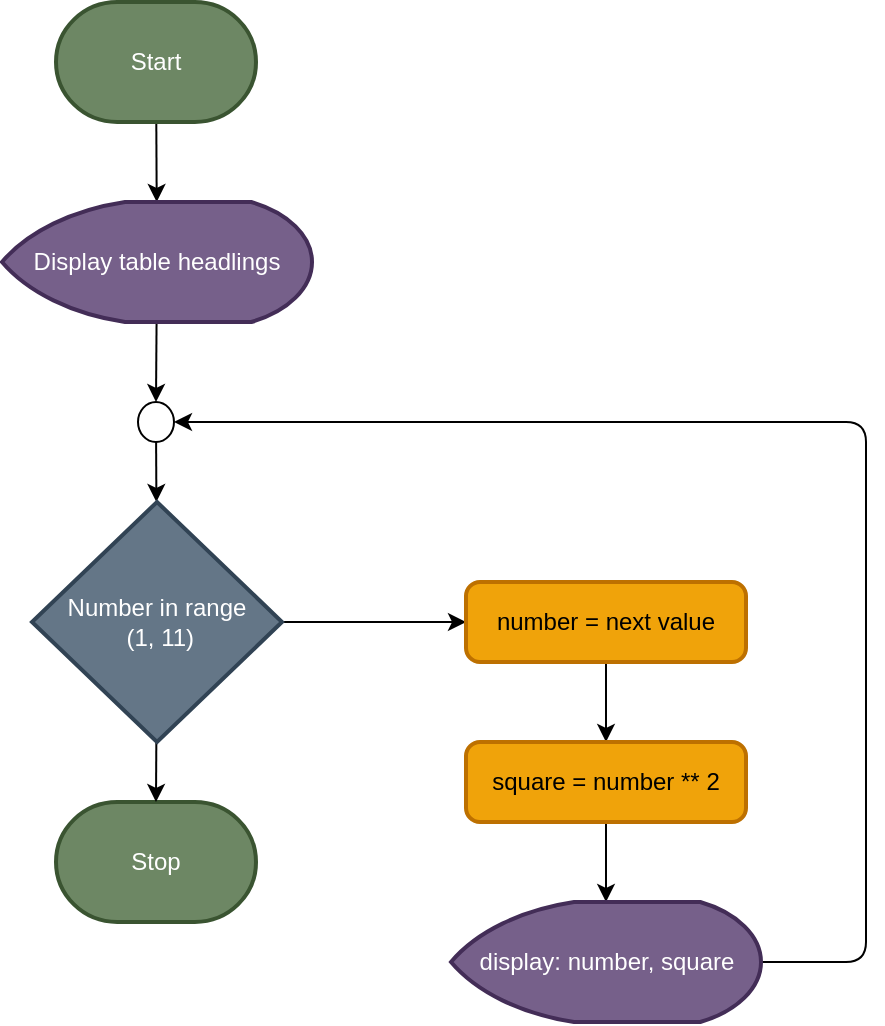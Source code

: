 <mxfile>
    <diagram id="xmXR5uiBMV-NnemX22TK" name="Page-1">
        <mxGraphModel dx="1130" dy="531" grid="1" gridSize="10" guides="1" tooltips="1" connect="1" arrows="1" fold="1" page="1" pageScale="1" pageWidth="850" pageHeight="1100" math="0" shadow="0">
            <root>
                <mxCell id="0"/>
                <mxCell id="1" parent="0"/>
                <mxCell id="10" style="edgeStyle=none;html=1;" edge="1" parent="1" source="2" target="4">
                    <mxGeometry relative="1" as="geometry"/>
                </mxCell>
                <mxCell id="2" value="Start" style="strokeWidth=2;html=1;shape=mxgraph.flowchart.terminator;whiteSpace=wrap;fillColor=#6d8764;fontColor=#ffffff;strokeColor=#3A5431;" vertex="1" parent="1">
                    <mxGeometry x="375" y="40" width="100" height="60" as="geometry"/>
                </mxCell>
                <mxCell id="3" value="Stop" style="strokeWidth=2;html=1;shape=mxgraph.flowchart.terminator;whiteSpace=wrap;fillColor=#6d8764;fontColor=#ffffff;strokeColor=#3A5431;" vertex="1" parent="1">
                    <mxGeometry x="375" y="440" width="100" height="60" as="geometry"/>
                </mxCell>
                <mxCell id="11" style="edgeStyle=none;html=1;entryX=0.5;entryY=0;entryDx=0;entryDy=0;entryPerimeter=0;" edge="1" parent="1" source="4" target="5">
                    <mxGeometry relative="1" as="geometry"/>
                </mxCell>
                <mxCell id="4" value="Display table headlings" style="strokeWidth=2;html=1;shape=mxgraph.flowchart.display;whiteSpace=wrap;fillColor=#76608a;fontColor=#ffffff;strokeColor=#432D57;" vertex="1" parent="1">
                    <mxGeometry x="348" y="140" width="155" height="60" as="geometry"/>
                </mxCell>
                <mxCell id="12" style="edgeStyle=none;html=1;" edge="1" parent="1" source="5" target="6">
                    <mxGeometry relative="1" as="geometry"/>
                </mxCell>
                <mxCell id="5" value="" style="verticalLabelPosition=bottom;verticalAlign=top;html=1;shape=mxgraph.flowchart.on-page_reference;" vertex="1" parent="1">
                    <mxGeometry x="416" y="240" width="18" height="20" as="geometry"/>
                </mxCell>
                <mxCell id="13" style="edgeStyle=none;html=1;entryX=0.5;entryY=0;entryDx=0;entryDy=0;entryPerimeter=0;" edge="1" parent="1" source="6" target="3">
                    <mxGeometry relative="1" as="geometry"/>
                </mxCell>
                <mxCell id="14" style="edgeStyle=none;html=1;entryX=0;entryY=0.5;entryDx=0;entryDy=0;" edge="1" parent="1" source="6" target="7">
                    <mxGeometry relative="1" as="geometry"/>
                </mxCell>
                <mxCell id="6" value="Number in range&lt;br&gt;&amp;nbsp;(1, 11)" style="strokeWidth=2;html=1;shape=mxgraph.flowchart.decision;whiteSpace=wrap;fillColor=#647687;fontColor=#ffffff;strokeColor=#314354;" vertex="1" parent="1">
                    <mxGeometry x="363" y="290" width="125" height="120" as="geometry"/>
                </mxCell>
                <mxCell id="15" style="edgeStyle=none;html=1;" edge="1" parent="1" source="7" target="8">
                    <mxGeometry relative="1" as="geometry"/>
                </mxCell>
                <mxCell id="7" value="number = next value" style="rounded=1;whiteSpace=wrap;html=1;absoluteArcSize=1;arcSize=14;strokeWidth=2;fillColor=#f0a30a;fontColor=#000000;strokeColor=#BD7000;" vertex="1" parent="1">
                    <mxGeometry x="580" y="330" width="140" height="40" as="geometry"/>
                </mxCell>
                <mxCell id="16" style="edgeStyle=none;html=1;entryX=0.5;entryY=0;entryDx=0;entryDy=0;entryPerimeter=0;" edge="1" parent="1" source="8" target="9">
                    <mxGeometry relative="1" as="geometry"/>
                </mxCell>
                <mxCell id="8" value="square = number ** 2" style="rounded=1;whiteSpace=wrap;html=1;absoluteArcSize=1;arcSize=14;strokeWidth=2;fillColor=#f0a30a;fontColor=#000000;strokeColor=#BD7000;" vertex="1" parent="1">
                    <mxGeometry x="580" y="410" width="140" height="40" as="geometry"/>
                </mxCell>
                <mxCell id="17" style="edgeStyle=none;html=1;entryX=1;entryY=0.5;entryDx=0;entryDy=0;entryPerimeter=0;" edge="1" parent="1" source="9" target="5">
                    <mxGeometry relative="1" as="geometry">
                        <Array as="points">
                            <mxPoint x="780" y="520"/>
                            <mxPoint x="780" y="250"/>
                        </Array>
                    </mxGeometry>
                </mxCell>
                <mxCell id="9" value="display: number, square" style="strokeWidth=2;html=1;shape=mxgraph.flowchart.display;whiteSpace=wrap;fillColor=#76608a;fontColor=#ffffff;strokeColor=#432D57;" vertex="1" parent="1">
                    <mxGeometry x="572.5" y="490" width="155" height="60" as="geometry"/>
                </mxCell>
            </root>
        </mxGraphModel>
    </diagram>
</mxfile>